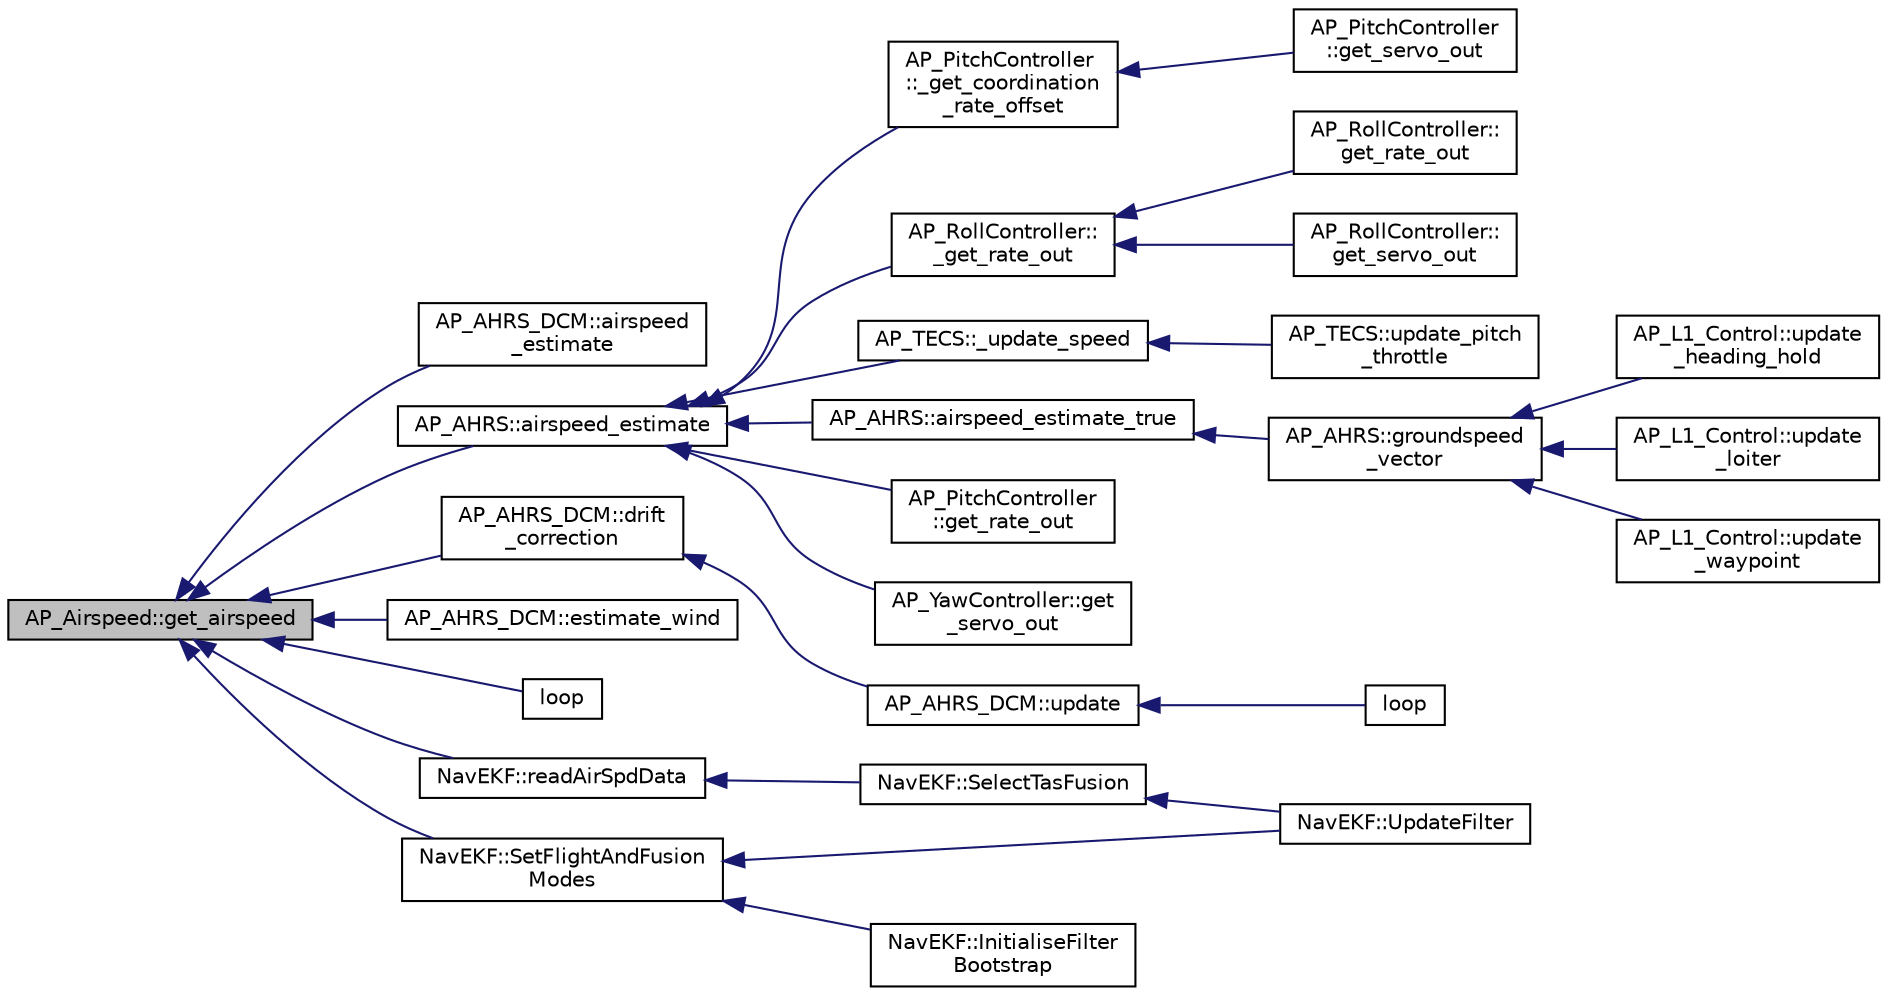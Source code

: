 digraph "AP_Airspeed::get_airspeed"
{
 // INTERACTIVE_SVG=YES
  edge [fontname="Helvetica",fontsize="10",labelfontname="Helvetica",labelfontsize="10"];
  node [fontname="Helvetica",fontsize="10",shape=record];
  rankdir="LR";
  Node1 [label="AP_Airspeed::get_airspeed",height=0.2,width=0.4,color="black", fillcolor="grey75", style="filled" fontcolor="black"];
  Node1 -> Node2 [dir="back",color="midnightblue",fontsize="10",style="solid",fontname="Helvetica"];
  Node2 [label="AP_AHRS_DCM::airspeed\l_estimate",height=0.2,width=0.4,color="black", fillcolor="white", style="filled",URL="$classAP__AHRS__DCM.html#a9cbf8cb68e28b401c10a9f2065495b46"];
  Node1 -> Node3 [dir="back",color="midnightblue",fontsize="10",style="solid",fontname="Helvetica"];
  Node3 [label="AP_AHRS::airspeed_estimate",height=0.2,width=0.4,color="black", fillcolor="white", style="filled",URL="$classAP__AHRS.html#a39289d0dde31413ad172fcf2847fce4a"];
  Node3 -> Node4 [dir="back",color="midnightblue",fontsize="10",style="solid",fontname="Helvetica"];
  Node4 [label="AP_PitchController\l::_get_coordination\l_rate_offset",height=0.2,width=0.4,color="black", fillcolor="white", style="filled",URL="$classAP__PitchController.html#ac2b0f53b26df0f5ba87ac8c735ea839f"];
  Node4 -> Node5 [dir="back",color="midnightblue",fontsize="10",style="solid",fontname="Helvetica"];
  Node5 [label="AP_PitchController\l::get_servo_out",height=0.2,width=0.4,color="black", fillcolor="white", style="filled",URL="$classAP__PitchController.html#a705d9814ebad894375332f012dd768df"];
  Node3 -> Node6 [dir="back",color="midnightblue",fontsize="10",style="solid",fontname="Helvetica"];
  Node6 [label="AP_RollController::\l_get_rate_out",height=0.2,width=0.4,color="black", fillcolor="white", style="filled",URL="$classAP__RollController.html#a702a5fbdae8598e86dc2aa73b8f59089"];
  Node6 -> Node7 [dir="back",color="midnightblue",fontsize="10",style="solid",fontname="Helvetica"];
  Node7 [label="AP_RollController::\lget_rate_out",height=0.2,width=0.4,color="black", fillcolor="white", style="filled",URL="$classAP__RollController.html#a8cf832c8a75c50c1fd4caf4eace7b34f"];
  Node6 -> Node8 [dir="back",color="midnightblue",fontsize="10",style="solid",fontname="Helvetica"];
  Node8 [label="AP_RollController::\lget_servo_out",height=0.2,width=0.4,color="black", fillcolor="white", style="filled",URL="$classAP__RollController.html#a8995f6c95b27e132a6aa49f5fe9512ae"];
  Node3 -> Node9 [dir="back",color="midnightblue",fontsize="10",style="solid",fontname="Helvetica"];
  Node9 [label="AP_TECS::_update_speed",height=0.2,width=0.4,color="black", fillcolor="white", style="filled",URL="$classAP__TECS.html#ac3a90f55264799a5482b76abfe5b9a68"];
  Node9 -> Node10 [dir="back",color="midnightblue",fontsize="10",style="solid",fontname="Helvetica"];
  Node10 [label="AP_TECS::update_pitch\l_throttle",height=0.2,width=0.4,color="black", fillcolor="white", style="filled",URL="$classAP__TECS.html#a6a4556c90f50ee613f1673b50fa71da5"];
  Node3 -> Node11 [dir="back",color="midnightblue",fontsize="10",style="solid",fontname="Helvetica"];
  Node11 [label="AP_AHRS::airspeed_estimate_true",height=0.2,width=0.4,color="black", fillcolor="white", style="filled",URL="$classAP__AHRS.html#a1c783993c43f6d833d67cebea7e82a2c"];
  Node11 -> Node12 [dir="back",color="midnightblue",fontsize="10",style="solid",fontname="Helvetica"];
  Node12 [label="AP_AHRS::groundspeed\l_vector",height=0.2,width=0.4,color="black", fillcolor="white", style="filled",URL="$classAP__AHRS.html#aa2fd48ce0265df723cc8d05bb2150749"];
  Node12 -> Node13 [dir="back",color="midnightblue",fontsize="10",style="solid",fontname="Helvetica"];
  Node13 [label="AP_L1_Control::update\l_heading_hold",height=0.2,width=0.4,color="black", fillcolor="white", style="filled",URL="$classAP__L1__Control.html#aac848632dc59271619005127e22e374d"];
  Node12 -> Node14 [dir="back",color="midnightblue",fontsize="10",style="solid",fontname="Helvetica"];
  Node14 [label="AP_L1_Control::update\l_loiter",height=0.2,width=0.4,color="black", fillcolor="white", style="filled",URL="$classAP__L1__Control.html#acc0860ec530ec9c9bec50a5701bb709e"];
  Node12 -> Node15 [dir="back",color="midnightblue",fontsize="10",style="solid",fontname="Helvetica"];
  Node15 [label="AP_L1_Control::update\l_waypoint",height=0.2,width=0.4,color="black", fillcolor="white", style="filled",URL="$classAP__L1__Control.html#a9052f01ea019fb51432d3104cce0b6e8"];
  Node3 -> Node16 [dir="back",color="midnightblue",fontsize="10",style="solid",fontname="Helvetica"];
  Node16 [label="AP_PitchController\l::get_rate_out",height=0.2,width=0.4,color="black", fillcolor="white", style="filled",URL="$classAP__PitchController.html#ad305f4274a77eaffb5b0dc064cfc31ba"];
  Node3 -> Node17 [dir="back",color="midnightblue",fontsize="10",style="solid",fontname="Helvetica"];
  Node17 [label="AP_YawController::get\l_servo_out",height=0.2,width=0.4,color="black", fillcolor="white", style="filled",URL="$classAP__YawController.html#a0cff30a9e52de0ba04dd26661a1f4506"];
  Node1 -> Node18 [dir="back",color="midnightblue",fontsize="10",style="solid",fontname="Helvetica"];
  Node18 [label="AP_AHRS_DCM::drift\l_correction",height=0.2,width=0.4,color="black", fillcolor="white", style="filled",URL="$classAP__AHRS__DCM.html#a8c3304b59bc6a27f24c686985c100549"];
  Node18 -> Node19 [dir="back",color="midnightblue",fontsize="10",style="solid",fontname="Helvetica"];
  Node19 [label="AP_AHRS_DCM::update",height=0.2,width=0.4,color="black", fillcolor="white", style="filled",URL="$classAP__AHRS__DCM.html#a6bf59b99999767fdbf4dfd363bc51bfd"];
  Node19 -> Node20 [dir="back",color="midnightblue",fontsize="10",style="solid",fontname="Helvetica"];
  Node20 [label="loop",height=0.2,width=0.4,color="black", fillcolor="white", style="filled",URL="$AHRS__Test_8pde.html#a0b33edabd7f1c4e4a0bf32c67269be2f"];
  Node1 -> Node21 [dir="back",color="midnightblue",fontsize="10",style="solid",fontname="Helvetica"];
  Node21 [label="AP_AHRS_DCM::estimate_wind",height=0.2,width=0.4,color="black", fillcolor="white", style="filled",URL="$classAP__AHRS__DCM.html#a757a939cd2b3276bd34493d797abdbbc"];
  Node1 -> Node22 [dir="back",color="midnightblue",fontsize="10",style="solid",fontname="Helvetica"];
  Node22 [label="loop",height=0.2,width=0.4,color="black", fillcolor="white", style="filled",URL="$Airspeed_8pde.html#a0b33edabd7f1c4e4a0bf32c67269be2f"];
  Node1 -> Node23 [dir="back",color="midnightblue",fontsize="10",style="solid",fontname="Helvetica"];
  Node23 [label="NavEKF::readAirSpdData",height=0.2,width=0.4,color="black", fillcolor="white", style="filled",URL="$classNavEKF.html#a6d310b4b28cd5ab824db834feadc83ff"];
  Node23 -> Node24 [dir="back",color="midnightblue",fontsize="10",style="solid",fontname="Helvetica"];
  Node24 [label="NavEKF::SelectTasFusion",height=0.2,width=0.4,color="black", fillcolor="white", style="filled",URL="$classNavEKF.html#a49295ac247658724f852cbec8be83398"];
  Node24 -> Node25 [dir="back",color="midnightblue",fontsize="10",style="solid",fontname="Helvetica"];
  Node25 [label="NavEKF::UpdateFilter",height=0.2,width=0.4,color="black", fillcolor="white", style="filled",URL="$classNavEKF.html#a58d3c9694abab421e8eadd78e72ac67c"];
  Node1 -> Node26 [dir="back",color="midnightblue",fontsize="10",style="solid",fontname="Helvetica"];
  Node26 [label="NavEKF::SetFlightAndFusion\lModes",height=0.2,width=0.4,color="black", fillcolor="white", style="filled",URL="$classNavEKF.html#a02ca7503660ded3d95abce7c81d2eebf"];
  Node26 -> Node27 [dir="back",color="midnightblue",fontsize="10",style="solid",fontname="Helvetica"];
  Node27 [label="NavEKF::InitialiseFilter\lBootstrap",height=0.2,width=0.4,color="black", fillcolor="white", style="filled",URL="$classNavEKF.html#a290932b02347c5247f036fbc3c7af9d8"];
  Node26 -> Node25 [dir="back",color="midnightblue",fontsize="10",style="solid",fontname="Helvetica"];
}

